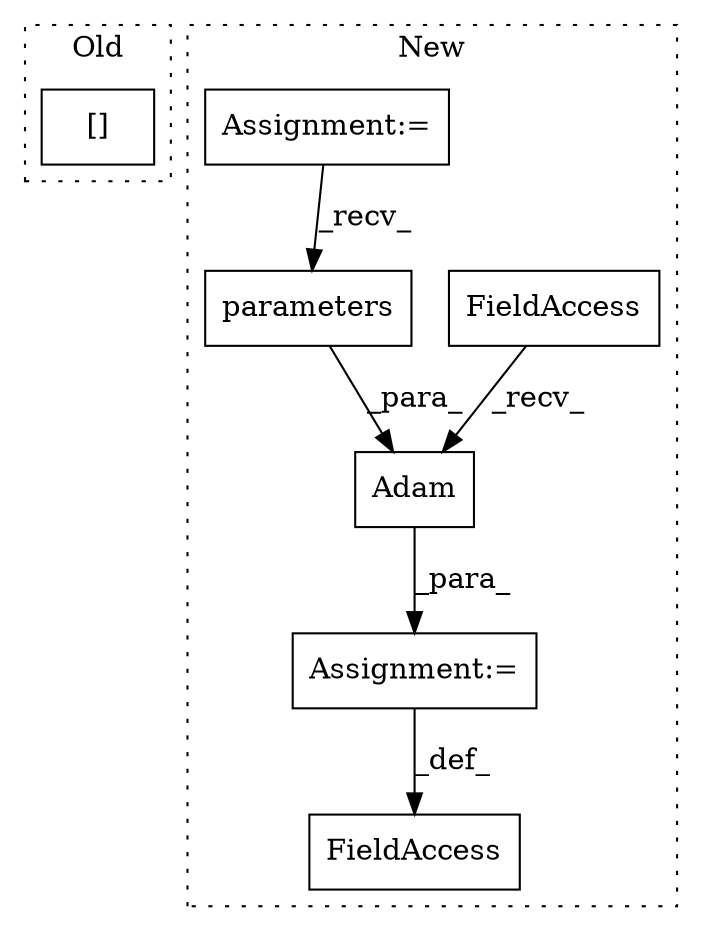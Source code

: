 digraph G {
subgraph cluster0 {
1 [label="[]" a="2" s="3299,3336" l="36,1" shape="box"];
label = "Old";
style="dotted";
}
subgraph cluster1 {
2 [label="Adam" a="32" s="2514,2553" l="5,1" shape="box"];
3 [label="Assignment:=" a="7" s="2501" l="1" shape="box"];
4 [label="FieldAccess" a="22" s="2502" l="11" shape="box"];
5 [label="Assignment:=" a="7" s="1868" l="1" shape="box"];
6 [label="FieldAccess" a="22" s="2494" l="7" shape="box"];
7 [label="parameters" a="32" s="2527" l="12" shape="box"];
label = "New";
style="dotted";
}
2 -> 3 [label="_para_"];
3 -> 6 [label="_def_"];
4 -> 2 [label="_recv_"];
5 -> 7 [label="_recv_"];
7 -> 2 [label="_para_"];
}